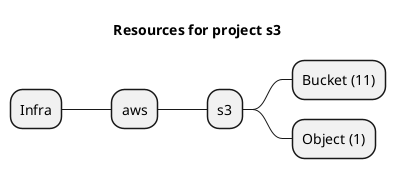 @startmindmap
title Resources for project s3
skinparam monochrome true
+ Infra
++ aws
+++ s3
++++ Bucket (11)
++++ Object (1)
@endmindmap